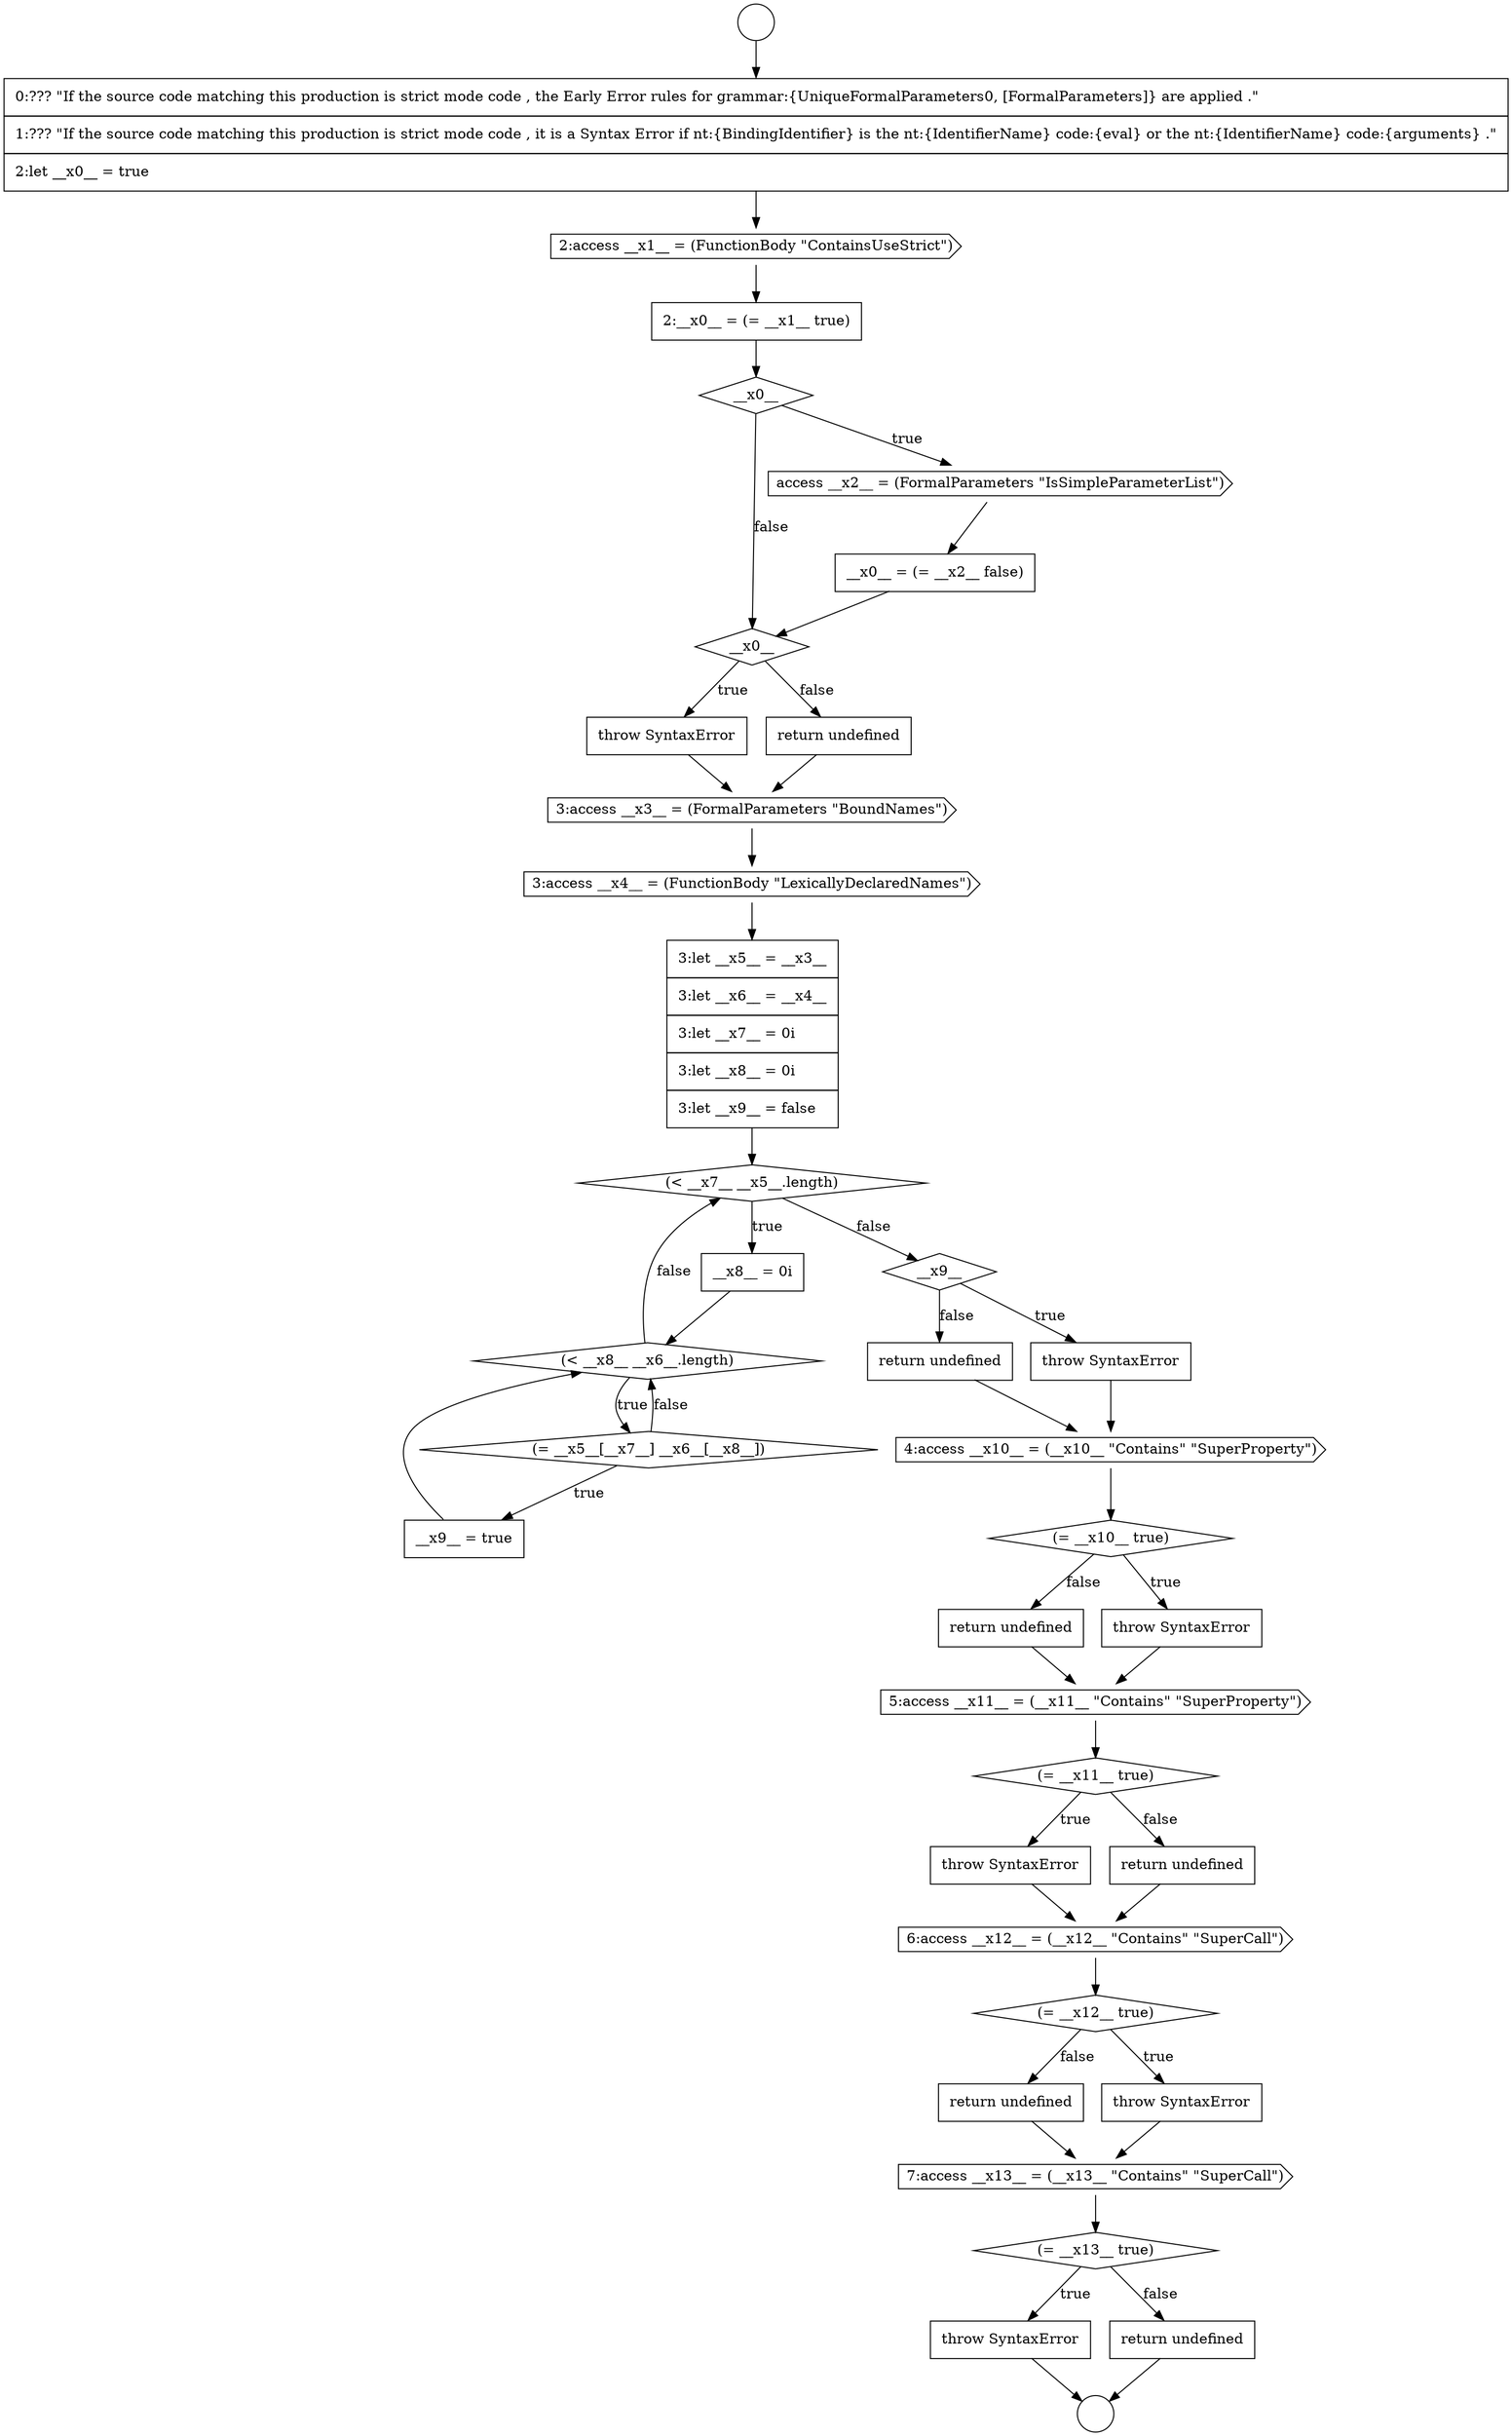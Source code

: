 digraph {
  node17473 [shape=diamond, label=<<font color="black">(= __x12__ true)</font>> color="black" fillcolor="white" style=filled]
  node17449 [shape=none, margin=0, label=<<font color="black">
    <table border="0" cellborder="1" cellspacing="0" cellpadding="10">
      <tr><td align="left">__x0__ = (= __x2__ false)</td></tr>
    </table>
  </font>> color="black" fillcolor="white" style=filled]
  node17453 [shape=cds, label=<<font color="black">3:access __x3__ = (FormalParameters &quot;BoundNames&quot;)</font>> color="black" fillcolor="white" style=filled]
  node17467 [shape=none, margin=0, label=<<font color="black">
    <table border="0" cellborder="1" cellspacing="0" cellpadding="10">
      <tr><td align="left">return undefined</td></tr>
    </table>
  </font>> color="black" fillcolor="white" style=filled]
  node17462 [shape=none, margin=0, label=<<font color="black">
    <table border="0" cellborder="1" cellspacing="0" cellpadding="10">
      <tr><td align="left">throw SyntaxError</td></tr>
    </table>
  </font>> color="black" fillcolor="white" style=filled]
  node17478 [shape=none, margin=0, label=<<font color="black">
    <table border="0" cellborder="1" cellspacing="0" cellpadding="10">
      <tr><td align="left">throw SyntaxError</td></tr>
    </table>
  </font>> color="black" fillcolor="white" style=filled]
  node17450 [shape=diamond, label=<<font color="black">__x0__</font>> color="black" fillcolor="white" style=filled]
  node17468 [shape=cds, label=<<font color="black">5:access __x11__ = (__x11__ &quot;Contains&quot; &quot;SuperProperty&quot;)</font>> color="black" fillcolor="white" style=filled]
  node17444 [shape=none, margin=0, label=<<font color="black">
    <table border="0" cellborder="1" cellspacing="0" cellpadding="10">
      <tr><td align="left">0:??? &quot;If the source code matching this production is strict mode code , the Early Error rules for grammar:{UniqueFormalParameters0, [FormalParameters]} are applied .&quot;</td></tr>
      <tr><td align="left">1:??? &quot;If the source code matching this production is strict mode code , it is a Syntax Error if nt:{BindingIdentifier} is the nt:{IdentifierName} code:{eval} or the nt:{IdentifierName} code:{arguments} .&quot;</td></tr>
      <tr><td align="left">2:let __x0__ = true</td></tr>
    </table>
  </font>> color="black" fillcolor="white" style=filled]
  node17472 [shape=cds, label=<<font color="black">6:access __x12__ = (__x12__ &quot;Contains&quot; &quot;SuperCall&quot;)</font>> color="black" fillcolor="white" style=filled]
  node17455 [shape=none, margin=0, label=<<font color="black">
    <table border="0" cellborder="1" cellspacing="0" cellpadding="10">
      <tr><td align="left">3:let __x5__ = __x3__</td></tr>
      <tr><td align="left">3:let __x6__ = __x4__</td></tr>
      <tr><td align="left">3:let __x7__ = 0i</td></tr>
      <tr><td align="left">3:let __x8__ = 0i</td></tr>
      <tr><td align="left">3:let __x9__ = false</td></tr>
    </table>
  </font>> color="black" fillcolor="white" style=filled]
  node17479 [shape=none, margin=0, label=<<font color="black">
    <table border="0" cellborder="1" cellspacing="0" cellpadding="10">
      <tr><td align="left">return undefined</td></tr>
    </table>
  </font>> color="black" fillcolor="white" style=filled]
  node17464 [shape=cds, label=<<font color="black">4:access __x10__ = (__x10__ &quot;Contains&quot; &quot;SuperProperty&quot;)</font>> color="black" fillcolor="white" style=filled]
  node17443 [shape=circle label=" " color="black" fillcolor="white" style=filled]
  node17446 [shape=none, margin=0, label=<<font color="black">
    <table border="0" cellborder="1" cellspacing="0" cellpadding="10">
      <tr><td align="left">2:__x0__ = (= __x1__ true)</td></tr>
    </table>
  </font>> color="black" fillcolor="white" style=filled]
  node17475 [shape=none, margin=0, label=<<font color="black">
    <table border="0" cellborder="1" cellspacing="0" cellpadding="10">
      <tr><td align="left">return undefined</td></tr>
    </table>
  </font>> color="black" fillcolor="white" style=filled]
  node17463 [shape=none, margin=0, label=<<font color="black">
    <table border="0" cellborder="1" cellspacing="0" cellpadding="10">
      <tr><td align="left">return undefined</td></tr>
    </table>
  </font>> color="black" fillcolor="white" style=filled]
  node17466 [shape=none, margin=0, label=<<font color="black">
    <table border="0" cellborder="1" cellspacing="0" cellpadding="10">
      <tr><td align="left">throw SyntaxError</td></tr>
    </table>
  </font>> color="black" fillcolor="white" style=filled]
  node17459 [shape=diamond, label=<<font color="black">(= __x5__[__x7__] __x6__[__x8__])</font>> color="black" fillcolor="white" style=filled]
  node17470 [shape=none, margin=0, label=<<font color="black">
    <table border="0" cellborder="1" cellspacing="0" cellpadding="10">
      <tr><td align="left">throw SyntaxError</td></tr>
    </table>
  </font>> color="black" fillcolor="white" style=filled]
  node17442 [shape=circle label=" " color="black" fillcolor="white" style=filled]
  node17445 [shape=cds, label=<<font color="black">2:access __x1__ = (FunctionBody &quot;ContainsUseStrict&quot;)</font>> color="black" fillcolor="white" style=filled]
  node17477 [shape=diamond, label=<<font color="black">(= __x13__ true)</font>> color="black" fillcolor="white" style=filled]
  node17471 [shape=none, margin=0, label=<<font color="black">
    <table border="0" cellborder="1" cellspacing="0" cellpadding="10">
      <tr><td align="left">return undefined</td></tr>
    </table>
  </font>> color="black" fillcolor="white" style=filled]
  node17454 [shape=cds, label=<<font color="black">3:access __x4__ = (FunctionBody &quot;LexicallyDeclaredNames&quot;)</font>> color="black" fillcolor="white" style=filled]
  node17458 [shape=diamond, label=<<font color="black">(&lt; __x8__ __x6__.length)</font>> color="black" fillcolor="white" style=filled]
  node17451 [shape=none, margin=0, label=<<font color="black">
    <table border="0" cellborder="1" cellspacing="0" cellpadding="10">
      <tr><td align="left">throw SyntaxError</td></tr>
    </table>
  </font>> color="black" fillcolor="white" style=filled]
  node17448 [shape=cds, label=<<font color="black">access __x2__ = (FormalParameters &quot;IsSimpleParameterList&quot;)</font>> color="black" fillcolor="white" style=filled]
  node17461 [shape=diamond, label=<<font color="black">__x9__</font>> color="black" fillcolor="white" style=filled]
  node17452 [shape=none, margin=0, label=<<font color="black">
    <table border="0" cellborder="1" cellspacing="0" cellpadding="10">
      <tr><td align="left">return undefined</td></tr>
    </table>
  </font>> color="black" fillcolor="white" style=filled]
  node17457 [shape=none, margin=0, label=<<font color="black">
    <table border="0" cellborder="1" cellspacing="0" cellpadding="10">
      <tr><td align="left">__x8__ = 0i</td></tr>
    </table>
  </font>> color="black" fillcolor="white" style=filled]
  node17447 [shape=diamond, label=<<font color="black">__x0__</font>> color="black" fillcolor="white" style=filled]
  node17474 [shape=none, margin=0, label=<<font color="black">
    <table border="0" cellborder="1" cellspacing="0" cellpadding="10">
      <tr><td align="left">throw SyntaxError</td></tr>
    </table>
  </font>> color="black" fillcolor="white" style=filled]
  node17476 [shape=cds, label=<<font color="black">7:access __x13__ = (__x13__ &quot;Contains&quot; &quot;SuperCall&quot;)</font>> color="black" fillcolor="white" style=filled]
  node17460 [shape=none, margin=0, label=<<font color="black">
    <table border="0" cellborder="1" cellspacing="0" cellpadding="10">
      <tr><td align="left">__x9__ = true</td></tr>
    </table>
  </font>> color="black" fillcolor="white" style=filled]
  node17465 [shape=diamond, label=<<font color="black">(= __x10__ true)</font>> color="black" fillcolor="white" style=filled]
  node17456 [shape=diamond, label=<<font color="black">(&lt; __x7__ __x5__.length)</font>> color="black" fillcolor="white" style=filled]
  node17469 [shape=diamond, label=<<font color="black">(= __x11__ true)</font>> color="black" fillcolor="white" style=filled]
  node17472 -> node17473 [ color="black"]
  node17455 -> node17456 [ color="black"]
  node17479 -> node17443 [ color="black"]
  node17447 -> node17448 [label=<<font color="black">true</font>> color="black"]
  node17447 -> node17450 [label=<<font color="black">false</font>> color="black"]
  node17451 -> node17453 [ color="black"]
  node17457 -> node17458 [ color="black"]
  node17442 -> node17444 [ color="black"]
  node17465 -> node17466 [label=<<font color="black">true</font>> color="black"]
  node17465 -> node17467 [label=<<font color="black">false</font>> color="black"]
  node17452 -> node17453 [ color="black"]
  node17476 -> node17477 [ color="black"]
  node17470 -> node17472 [ color="black"]
  node17467 -> node17468 [ color="black"]
  node17477 -> node17478 [label=<<font color="black">true</font>> color="black"]
  node17477 -> node17479 [label=<<font color="black">false</font>> color="black"]
  node17469 -> node17470 [label=<<font color="black">true</font>> color="black"]
  node17469 -> node17471 [label=<<font color="black">false</font>> color="black"]
  node17444 -> node17445 [ color="black"]
  node17453 -> node17454 [ color="black"]
  node17448 -> node17449 [ color="black"]
  node17471 -> node17472 [ color="black"]
  node17464 -> node17465 [ color="black"]
  node17445 -> node17446 [ color="black"]
  node17474 -> node17476 [ color="black"]
  node17446 -> node17447 [ color="black"]
  node17450 -> node17451 [label=<<font color="black">true</font>> color="black"]
  node17450 -> node17452 [label=<<font color="black">false</font>> color="black"]
  node17473 -> node17474 [label=<<font color="black">true</font>> color="black"]
  node17473 -> node17475 [label=<<font color="black">false</font>> color="black"]
  node17475 -> node17476 [ color="black"]
  node17468 -> node17469 [ color="black"]
  node17463 -> node17464 [ color="black"]
  node17459 -> node17460 [label=<<font color="black">true</font>> color="black"]
  node17459 -> node17458 [label=<<font color="black">false</font>> color="black"]
  node17458 -> node17459 [label=<<font color="black">true</font>> color="black"]
  node17458 -> node17456 [label=<<font color="black">false</font>> color="black"]
  node17466 -> node17468 [ color="black"]
  node17462 -> node17464 [ color="black"]
  node17456 -> node17457 [label=<<font color="black">true</font>> color="black"]
  node17456 -> node17461 [label=<<font color="black">false</font>> color="black"]
  node17461 -> node17462 [label=<<font color="black">true</font>> color="black"]
  node17461 -> node17463 [label=<<font color="black">false</font>> color="black"]
  node17460 -> node17458 [ color="black"]
  node17449 -> node17450 [ color="black"]
  node17454 -> node17455 [ color="black"]
  node17478 -> node17443 [ color="black"]
}
